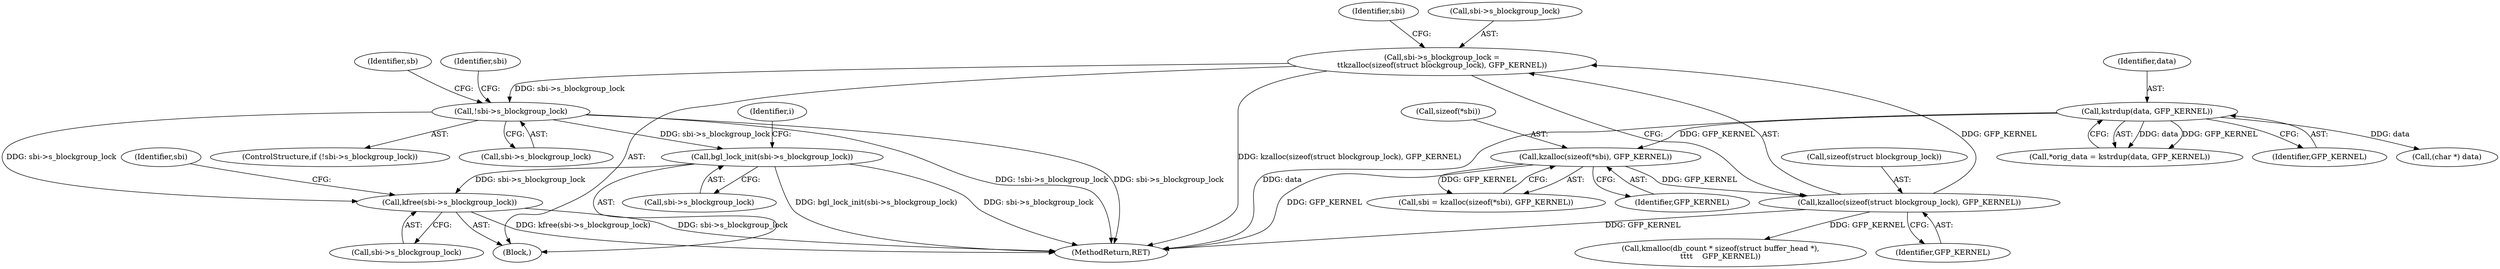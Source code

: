 digraph "0_linux_0449641130f5652b344ef6fa39fa019d7e94660a@API" {
"1002216" [label="(Call,kfree(sbi->s_blockgroup_lock))"];
"1000194" [label="(Call,!sbi->s_blockgroup_lock)"];
"1000185" [label="(Call,sbi->s_blockgroup_lock =\n\t\tkzalloc(sizeof(struct blockgroup_lock), GFP_KERNEL))"];
"1000189" [label="(Call,kzalloc(sizeof(struct blockgroup_lock), GFP_KERNEL))"];
"1000176" [label="(Call,kzalloc(sizeof(*sbi), GFP_KERNEL))"];
"1000128" [label="(Call,kstrdup(data, GFP_KERNEL))"];
"1001245" [label="(Call,bgl_lock_init(sbi->s_blockgroup_lock))"];
"1000193" [label="(ControlStructure,if (!sbi->s_blockgroup_lock))"];
"1000195" [label="(Call,sbi->s_blockgroup_lock)"];
"1002217" [label="(Call,sbi->s_blockgroup_lock)"];
"1000204" [label="(Identifier,sb)"];
"1000126" [label="(Call,*orig_data = kstrdup(data, GFP_KERNEL))"];
"1000185" [label="(Call,sbi->s_blockgroup_lock =\n\t\tkzalloc(sizeof(struct blockgroup_lock), GFP_KERNEL))"];
"1000124" [label="(Block,)"];
"1002221" [label="(Identifier,sbi)"];
"1000177" [label="(Call,sizeof(*sbi))"];
"1000130" [label="(Identifier,GFP_KERNEL)"];
"1000180" [label="(Identifier,GFP_KERNEL)"];
"1000196" [label="(Identifier,sbi)"];
"1000194" [label="(Call,!sbi->s_blockgroup_lock)"];
"1000129" [label="(Identifier,data)"];
"1000176" [label="(Call,kzalloc(sizeof(*sbi), GFP_KERNEL))"];
"1001246" [label="(Call,sbi->s_blockgroup_lock)"];
"1002227" [label="(MethodReturn,RET)"];
"1000200" [label="(Identifier,sbi)"];
"1000174" [label="(Call,sbi = kzalloc(sizeof(*sbi), GFP_KERNEL))"];
"1001251" [label="(Identifier,i)"];
"1001216" [label="(Call,kmalloc(db_count * sizeof(struct buffer_head *),\n\t\t\t\t    GFP_KERNEL))"];
"1001245" [label="(Call,bgl_lock_init(sbi->s_blockgroup_lock))"];
"1002216" [label="(Call,kfree(sbi->s_blockgroup_lock))"];
"1000189" [label="(Call,kzalloc(sizeof(struct blockgroup_lock), GFP_KERNEL))"];
"1000186" [label="(Call,sbi->s_blockgroup_lock)"];
"1000559" [label="(Call,(char *) data)"];
"1000128" [label="(Call,kstrdup(data, GFP_KERNEL))"];
"1000190" [label="(Call,sizeof(struct blockgroup_lock))"];
"1000192" [label="(Identifier,GFP_KERNEL)"];
"1002216" -> "1000124"  [label="AST: "];
"1002216" -> "1002217"  [label="CFG: "];
"1002217" -> "1002216"  [label="AST: "];
"1002221" -> "1002216"  [label="CFG: "];
"1002216" -> "1002227"  [label="DDG: sbi->s_blockgroup_lock"];
"1002216" -> "1002227"  [label="DDG: kfree(sbi->s_blockgroup_lock)"];
"1000194" -> "1002216"  [label="DDG: sbi->s_blockgroup_lock"];
"1001245" -> "1002216"  [label="DDG: sbi->s_blockgroup_lock"];
"1000194" -> "1000193"  [label="AST: "];
"1000194" -> "1000195"  [label="CFG: "];
"1000195" -> "1000194"  [label="AST: "];
"1000200" -> "1000194"  [label="CFG: "];
"1000204" -> "1000194"  [label="CFG: "];
"1000194" -> "1002227"  [label="DDG: !sbi->s_blockgroup_lock"];
"1000194" -> "1002227"  [label="DDG: sbi->s_blockgroup_lock"];
"1000185" -> "1000194"  [label="DDG: sbi->s_blockgroup_lock"];
"1000194" -> "1001245"  [label="DDG: sbi->s_blockgroup_lock"];
"1000185" -> "1000124"  [label="AST: "];
"1000185" -> "1000189"  [label="CFG: "];
"1000186" -> "1000185"  [label="AST: "];
"1000189" -> "1000185"  [label="AST: "];
"1000196" -> "1000185"  [label="CFG: "];
"1000185" -> "1002227"  [label="DDG: kzalloc(sizeof(struct blockgroup_lock), GFP_KERNEL)"];
"1000189" -> "1000185"  [label="DDG: GFP_KERNEL"];
"1000189" -> "1000192"  [label="CFG: "];
"1000190" -> "1000189"  [label="AST: "];
"1000192" -> "1000189"  [label="AST: "];
"1000189" -> "1002227"  [label="DDG: GFP_KERNEL"];
"1000176" -> "1000189"  [label="DDG: GFP_KERNEL"];
"1000189" -> "1001216"  [label="DDG: GFP_KERNEL"];
"1000176" -> "1000174"  [label="AST: "];
"1000176" -> "1000180"  [label="CFG: "];
"1000177" -> "1000176"  [label="AST: "];
"1000180" -> "1000176"  [label="AST: "];
"1000174" -> "1000176"  [label="CFG: "];
"1000176" -> "1002227"  [label="DDG: GFP_KERNEL"];
"1000176" -> "1000174"  [label="DDG: GFP_KERNEL"];
"1000128" -> "1000176"  [label="DDG: GFP_KERNEL"];
"1000128" -> "1000126"  [label="AST: "];
"1000128" -> "1000130"  [label="CFG: "];
"1000129" -> "1000128"  [label="AST: "];
"1000130" -> "1000128"  [label="AST: "];
"1000126" -> "1000128"  [label="CFG: "];
"1000128" -> "1002227"  [label="DDG: data"];
"1000128" -> "1000126"  [label="DDG: data"];
"1000128" -> "1000126"  [label="DDG: GFP_KERNEL"];
"1000128" -> "1000559"  [label="DDG: data"];
"1001245" -> "1000124"  [label="AST: "];
"1001245" -> "1001246"  [label="CFG: "];
"1001246" -> "1001245"  [label="AST: "];
"1001251" -> "1001245"  [label="CFG: "];
"1001245" -> "1002227"  [label="DDG: sbi->s_blockgroup_lock"];
"1001245" -> "1002227"  [label="DDG: bgl_lock_init(sbi->s_blockgroup_lock)"];
}
